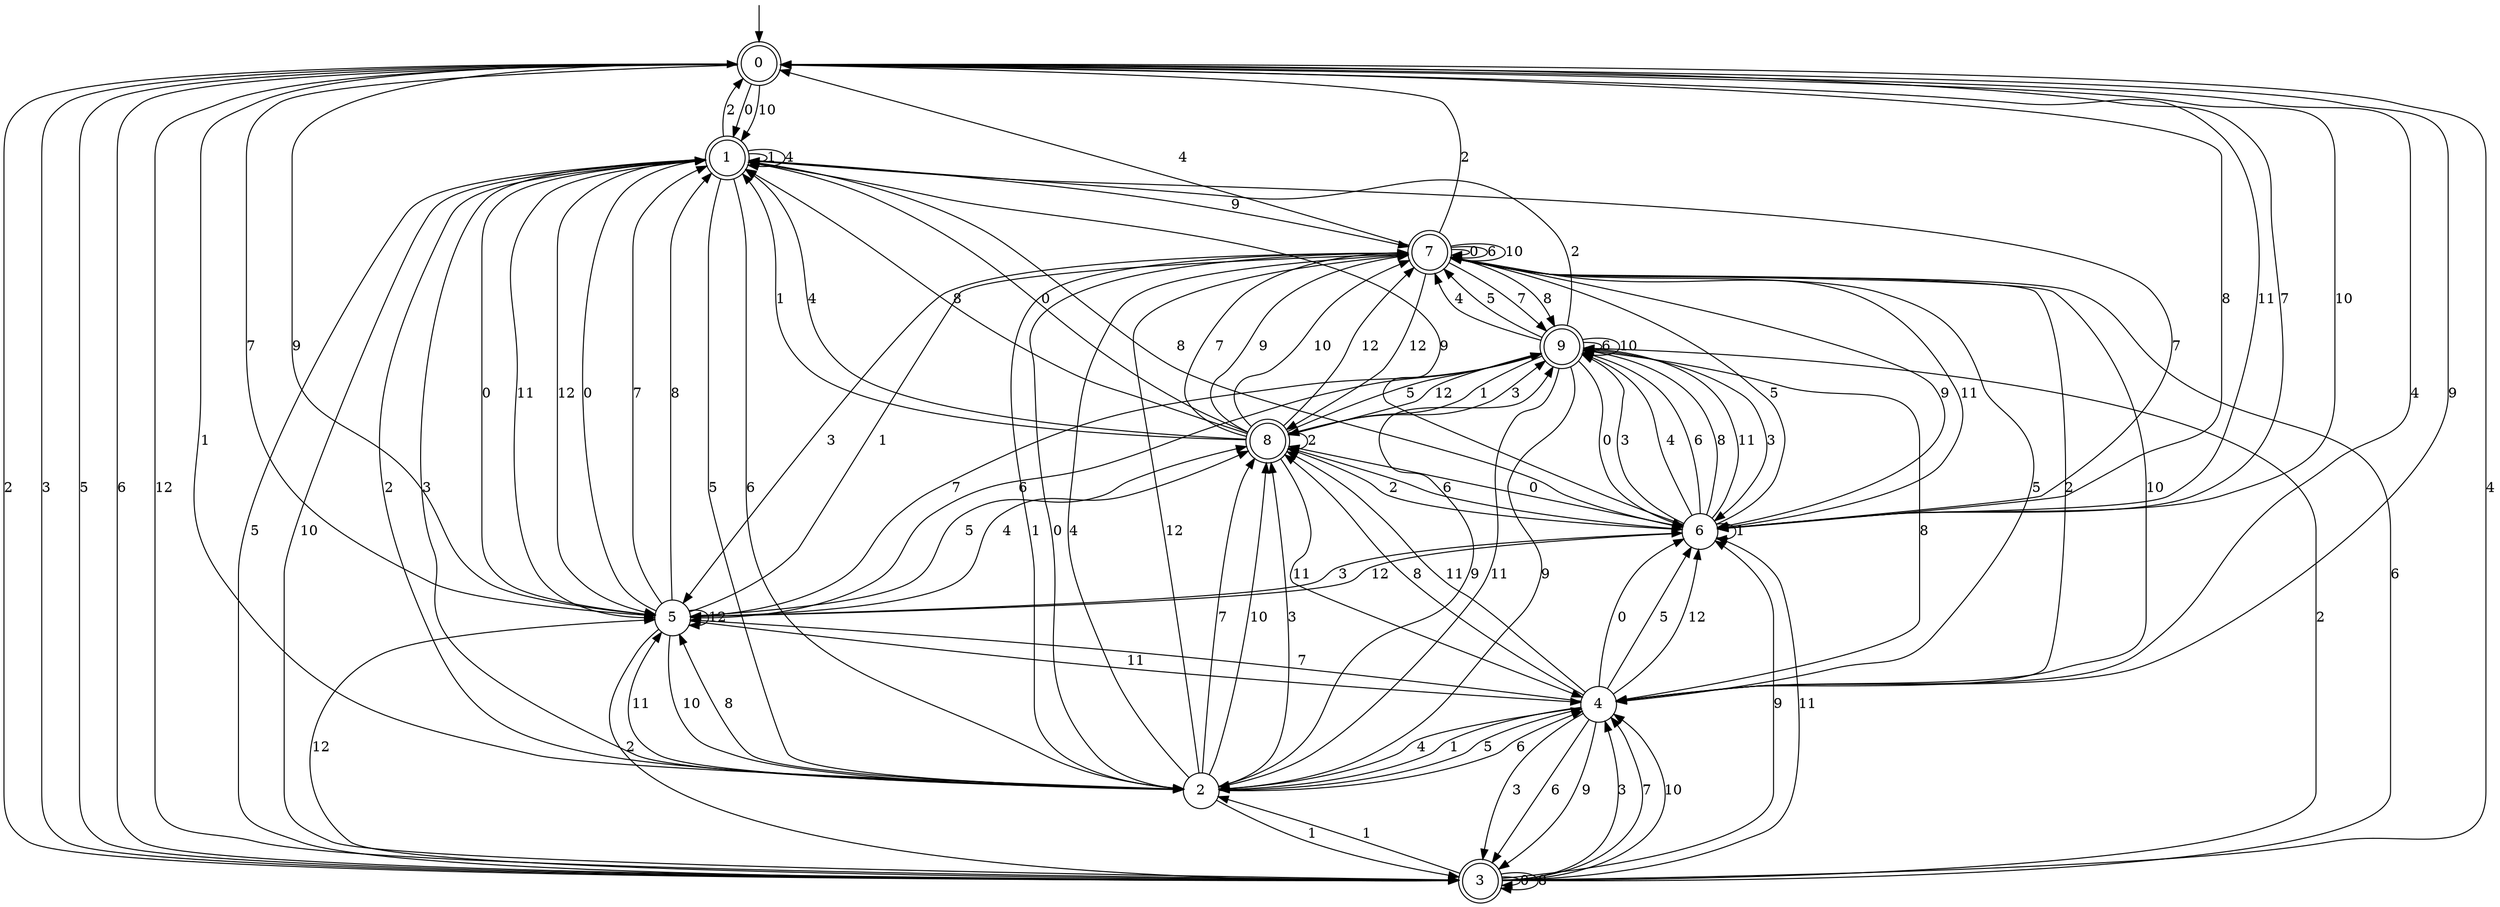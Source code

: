digraph g {

	s0 [shape="doublecircle" label="0"];
	s1 [shape="doublecircle" label="1"];
	s2 [shape="circle" label="2"];
	s3 [shape="doublecircle" label="3"];
	s4 [shape="circle" label="4"];
	s5 [shape="circle" label="5"];
	s6 [shape="circle" label="6"];
	s7 [shape="doublecircle" label="7"];
	s8 [shape="doublecircle" label="8"];
	s9 [shape="doublecircle" label="9"];
	s0 -> s1 [label="0"];
	s0 -> s2 [label="1"];
	s0 -> s3 [label="2"];
	s0 -> s3 [label="3"];
	s0 -> s4 [label="4"];
	s0 -> s3 [label="5"];
	s0 -> s3 [label="6"];
	s0 -> s5 [label="7"];
	s0 -> s6 [label="8"];
	s0 -> s4 [label="9"];
	s0 -> s1 [label="10"];
	s0 -> s6 [label="11"];
	s0 -> s3 [label="12"];
	s1 -> s5 [label="0"];
	s1 -> s1 [label="1"];
	s1 -> s0 [label="2"];
	s1 -> s2 [label="3"];
	s1 -> s1 [label="4"];
	s1 -> s2 [label="5"];
	s1 -> s2 [label="6"];
	s1 -> s6 [label="7"];
	s1 -> s6 [label="8"];
	s1 -> s7 [label="9"];
	s1 -> s3 [label="10"];
	s1 -> s5 [label="11"];
	s1 -> s5 [label="12"];
	s2 -> s7 [label="0"];
	s2 -> s3 [label="1"];
	s2 -> s1 [label="2"];
	s2 -> s8 [label="3"];
	s2 -> s7 [label="4"];
	s2 -> s4 [label="5"];
	s2 -> s4 [label="6"];
	s2 -> s8 [label="7"];
	s2 -> s5 [label="8"];
	s2 -> s9 [label="9"];
	s2 -> s8 [label="10"];
	s2 -> s5 [label="11"];
	s2 -> s7 [label="12"];
	s3 -> s3 [label="0"];
	s3 -> s2 [label="1"];
	s3 -> s9 [label="2"];
	s3 -> s4 [label="3"];
	s3 -> s0 [label="4"];
	s3 -> s1 [label="5"];
	s3 -> s7 [label="6"];
	s3 -> s4 [label="7"];
	s3 -> s3 [label="8"];
	s3 -> s6 [label="9"];
	s3 -> s4 [label="10"];
	s3 -> s6 [label="11"];
	s3 -> s5 [label="12"];
	s4 -> s6 [label="0"];
	s4 -> s2 [label="1"];
	s4 -> s7 [label="2"];
	s4 -> s3 [label="3"];
	s4 -> s2 [label="4"];
	s4 -> s6 [label="5"];
	s4 -> s3 [label="6"];
	s4 -> s5 [label="7"];
	s4 -> s8 [label="8"];
	s4 -> s3 [label="9"];
	s4 -> s7 [label="10"];
	s4 -> s8 [label="11"];
	s4 -> s6 [label="12"];
	s5 -> s1 [label="0"];
	s5 -> s7 [label="1"];
	s5 -> s3 [label="2"];
	s5 -> s6 [label="3"];
	s5 -> s8 [label="4"];
	s5 -> s8 [label="5"];
	s5 -> s9 [label="6"];
	s5 -> s1 [label="7"];
	s5 -> s1 [label="8"];
	s5 -> s0 [label="9"];
	s5 -> s2 [label="10"];
	s5 -> s4 [label="11"];
	s5 -> s5 [label="12"];
	s6 -> s8 [label="0"];
	s6 -> s6 [label="1"];
	s6 -> s8 [label="2"];
	s6 -> s9 [label="3"];
	s6 -> s9 [label="4"];
	s6 -> s7 [label="5"];
	s6 -> s9 [label="6"];
	s6 -> s0 [label="7"];
	s6 -> s9 [label="8"];
	s6 -> s1 [label="9"];
	s6 -> s0 [label="10"];
	s6 -> s9 [label="11"];
	s6 -> s5 [label="12"];
	s7 -> s7 [label="0"];
	s7 -> s2 [label="1"];
	s7 -> s0 [label="2"];
	s7 -> s5 [label="3"];
	s7 -> s0 [label="4"];
	s7 -> s4 [label="5"];
	s7 -> s7 [label="6"];
	s7 -> s9 [label="7"];
	s7 -> s9 [label="8"];
	s7 -> s6 [label="9"];
	s7 -> s7 [label="10"];
	s7 -> s6 [label="11"];
	s7 -> s8 [label="12"];
	s8 -> s1 [label="0"];
	s8 -> s1 [label="1"];
	s8 -> s8 [label="2"];
	s8 -> s9 [label="3"];
	s8 -> s1 [label="4"];
	s8 -> s9 [label="5"];
	s8 -> s6 [label="6"];
	s8 -> s7 [label="7"];
	s8 -> s1 [label="8"];
	s8 -> s7 [label="9"];
	s8 -> s7 [label="10"];
	s8 -> s4 [label="11"];
	s8 -> s7 [label="12"];
	s9 -> s6 [label="0"];
	s9 -> s8 [label="1"];
	s9 -> s1 [label="2"];
	s9 -> s6 [label="3"];
	s9 -> s7 [label="4"];
	s9 -> s7 [label="5"];
	s9 -> s9 [label="6"];
	s9 -> s5 [label="7"];
	s9 -> s4 [label="8"];
	s9 -> s2 [label="9"];
	s9 -> s9 [label="10"];
	s9 -> s2 [label="11"];
	s9 -> s8 [label="12"];

__start0 [label="" shape="none" width="0" height="0"];
__start0 -> s0;

}
